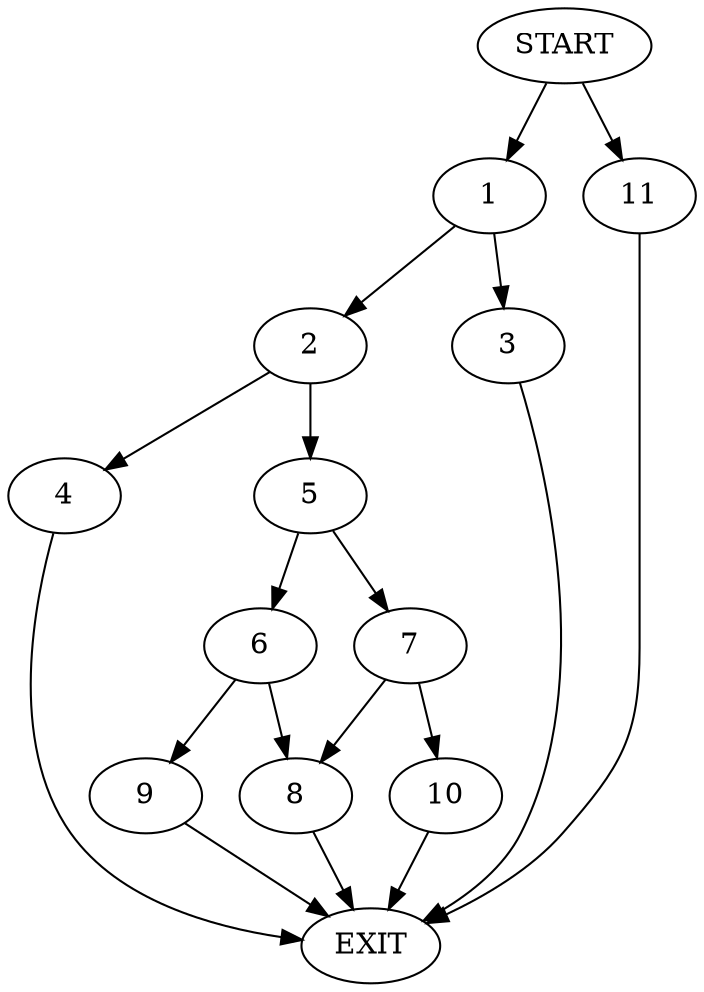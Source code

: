 digraph {
0 [label="START"]
12 [label="EXIT"]
0 -> 1
1 -> 2
1 -> 3
3 -> 12
2 -> 4
2 -> 5
4 -> 12
5 -> 6
5 -> 7
6 -> 8
6 -> 9
7 -> 10
7 -> 8
8 -> 12
10 -> 12
9 -> 12
0 -> 11
11 -> 12
}
